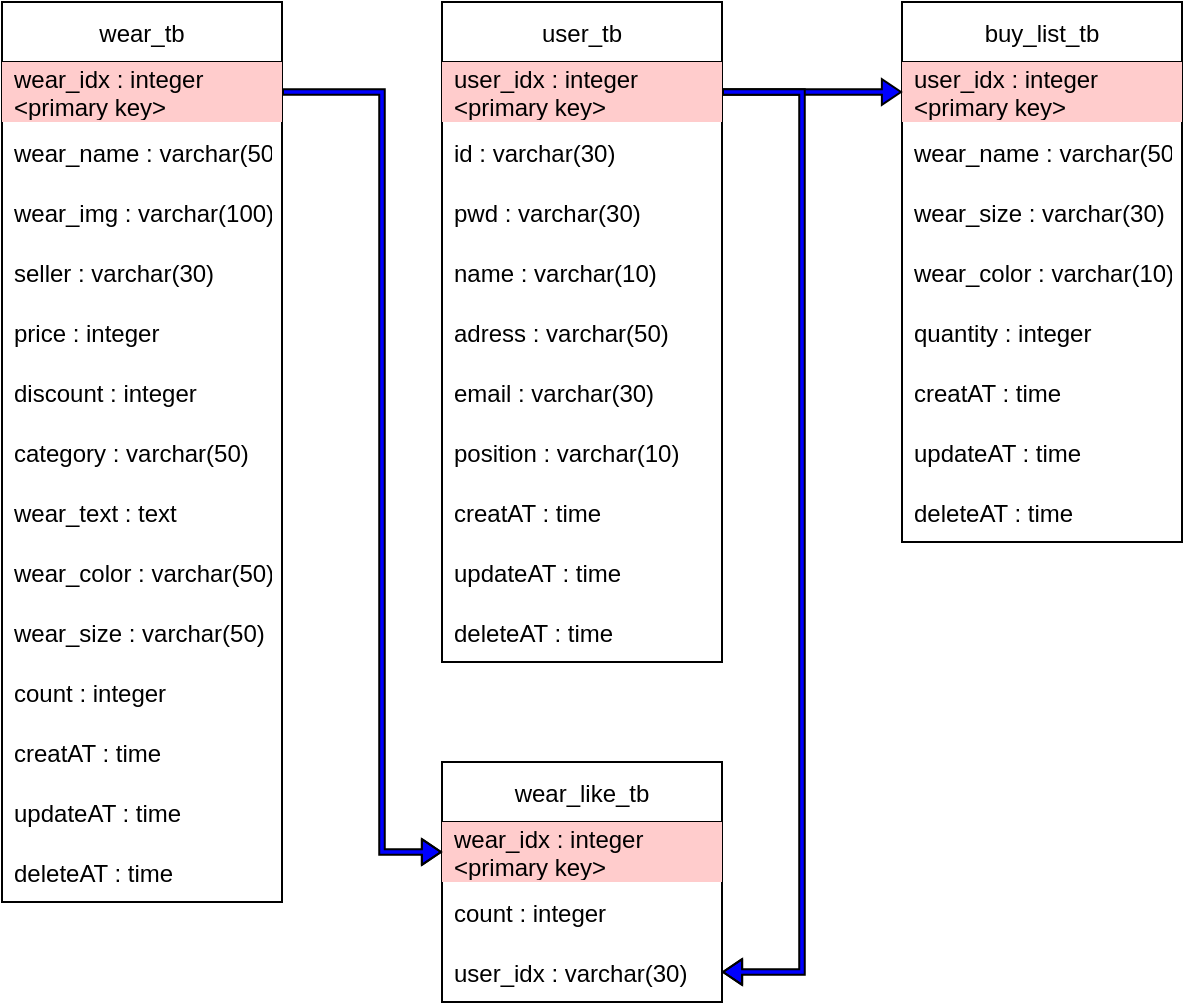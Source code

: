 <mxfile version="18.1.3" type="device"><diagram id="pSUuRADzl_2K9uuqqInU" name="Page-1"><mxGraphModel dx="654" dy="363" grid="1" gridSize="10" guides="1" tooltips="1" connect="1" arrows="1" fold="1" page="1" pageScale="1" pageWidth="291" pageHeight="413" math="0" shadow="0"><root><mxCell id="0"/><mxCell id="1" parent="0"/><mxCell id="9CZHTYcBFZPnpxs1B4qE-2" value="user_tb" style="swimlane;fontStyle=0;childLayout=stackLayout;horizontal=1;startSize=30;horizontalStack=0;resizeParent=1;resizeParentMax=0;resizeLast=0;collapsible=1;marginBottom=0;" vertex="1" parent="1"><mxGeometry x="60" y="100" width="140" height="330" as="geometry"/></mxCell><mxCell id="9CZHTYcBFZPnpxs1B4qE-3" value="user_idx : integer&#10;&lt;primary key&gt;" style="text;strokeColor=none;fillColor=#FFCCCC;align=left;verticalAlign=middle;spacingLeft=4;spacingRight=4;overflow=hidden;points=[[0,0.5],[1,0.5]];portConstraint=eastwest;rotatable=0;" vertex="1" parent="9CZHTYcBFZPnpxs1B4qE-2"><mxGeometry y="30" width="140" height="30" as="geometry"/></mxCell><mxCell id="9CZHTYcBFZPnpxs1B4qE-9" value="id : varchar(30)" style="text;strokeColor=none;fillColor=none;align=left;verticalAlign=middle;spacingLeft=4;spacingRight=4;overflow=hidden;points=[[0,0.5],[1,0.5]];portConstraint=eastwest;rotatable=0;" vertex="1" parent="9CZHTYcBFZPnpxs1B4qE-2"><mxGeometry y="60" width="140" height="30" as="geometry"/></mxCell><mxCell id="9CZHTYcBFZPnpxs1B4qE-4" value="pwd : varchar(30)" style="text;strokeColor=none;fillColor=none;align=left;verticalAlign=middle;spacingLeft=4;spacingRight=4;overflow=hidden;points=[[0,0.5],[1,0.5]];portConstraint=eastwest;rotatable=0;" vertex="1" parent="9CZHTYcBFZPnpxs1B4qE-2"><mxGeometry y="90" width="140" height="30" as="geometry"/></mxCell><mxCell id="9CZHTYcBFZPnpxs1B4qE-5" value="name : varchar(10)" style="text;strokeColor=none;fillColor=none;align=left;verticalAlign=middle;spacingLeft=4;spacingRight=4;overflow=hidden;points=[[0,0.5],[1,0.5]];portConstraint=eastwest;rotatable=0;" vertex="1" parent="9CZHTYcBFZPnpxs1B4qE-2"><mxGeometry y="120" width="140" height="30" as="geometry"/></mxCell><mxCell id="9CZHTYcBFZPnpxs1B4qE-6" value="adress : varchar(50)" style="text;strokeColor=none;fillColor=none;align=left;verticalAlign=middle;spacingLeft=4;spacingRight=4;overflow=hidden;points=[[0,0.5],[1,0.5]];portConstraint=eastwest;rotatable=0;" vertex="1" parent="9CZHTYcBFZPnpxs1B4qE-2"><mxGeometry y="150" width="140" height="30" as="geometry"/></mxCell><mxCell id="9CZHTYcBFZPnpxs1B4qE-7" value="email : varchar(30)" style="text;strokeColor=none;fillColor=none;align=left;verticalAlign=middle;spacingLeft=4;spacingRight=4;overflow=hidden;points=[[0,0.5],[1,0.5]];portConstraint=eastwest;rotatable=0;" vertex="1" parent="9CZHTYcBFZPnpxs1B4qE-2"><mxGeometry y="180" width="140" height="30" as="geometry"/></mxCell><mxCell id="9CZHTYcBFZPnpxs1B4qE-44" value="position : varchar(10)" style="text;strokeColor=none;fillColor=none;align=left;verticalAlign=middle;spacingLeft=4;spacingRight=4;overflow=hidden;points=[[0,0.5],[1,0.5]];portConstraint=eastwest;rotatable=0;" vertex="1" parent="9CZHTYcBFZPnpxs1B4qE-2"><mxGeometry y="210" width="140" height="30" as="geometry"/></mxCell><mxCell id="9CZHTYcBFZPnpxs1B4qE-8" value="creatAT : time" style="text;strokeColor=none;fillColor=none;align=left;verticalAlign=middle;spacingLeft=4;spacingRight=4;overflow=hidden;points=[[0,0.5],[1,0.5]];portConstraint=eastwest;rotatable=0;" vertex="1" parent="9CZHTYcBFZPnpxs1B4qE-2"><mxGeometry y="240" width="140" height="30" as="geometry"/></mxCell><mxCell id="9CZHTYcBFZPnpxs1B4qE-10" value="updateAT : time" style="text;strokeColor=none;fillColor=none;align=left;verticalAlign=middle;spacingLeft=4;spacingRight=4;overflow=hidden;points=[[0,0.5],[1,0.5]];portConstraint=eastwest;rotatable=0;" vertex="1" parent="9CZHTYcBFZPnpxs1B4qE-2"><mxGeometry y="270" width="140" height="30" as="geometry"/></mxCell><mxCell id="9CZHTYcBFZPnpxs1B4qE-11" value="deleteAT : time" style="text;strokeColor=none;fillColor=none;align=left;verticalAlign=middle;spacingLeft=4;spacingRight=4;overflow=hidden;points=[[0,0.5],[1,0.5]];portConstraint=eastwest;rotatable=0;" vertex="1" parent="9CZHTYcBFZPnpxs1B4qE-2"><mxGeometry y="300" width="140" height="30" as="geometry"/></mxCell><mxCell id="9CZHTYcBFZPnpxs1B4qE-12" value="buy_list_tb" style="swimlane;fontStyle=0;childLayout=stackLayout;horizontal=1;startSize=30;horizontalStack=0;resizeParent=1;resizeParentMax=0;resizeLast=0;collapsible=1;marginBottom=0;" vertex="1" parent="1"><mxGeometry x="290" y="100" width="140" height="270" as="geometry"/></mxCell><mxCell id="9CZHTYcBFZPnpxs1B4qE-13" value="user_idx : integer&#10;&lt;primary key&gt;" style="text;strokeColor=none;fillColor=#FFCCCC;align=left;verticalAlign=middle;spacingLeft=4;spacingRight=4;overflow=hidden;points=[[0,0.5],[1,0.5]];portConstraint=eastwest;rotatable=0;" vertex="1" parent="9CZHTYcBFZPnpxs1B4qE-12"><mxGeometry y="30" width="140" height="30" as="geometry"/></mxCell><mxCell id="9CZHTYcBFZPnpxs1B4qE-14" value="wear_name : varchar(50)" style="text;strokeColor=none;fillColor=none;align=left;verticalAlign=middle;spacingLeft=4;spacingRight=4;overflow=hidden;points=[[0,0.5],[1,0.5]];portConstraint=eastwest;rotatable=0;" vertex="1" parent="9CZHTYcBFZPnpxs1B4qE-12"><mxGeometry y="60" width="140" height="30" as="geometry"/></mxCell><mxCell id="9CZHTYcBFZPnpxs1B4qE-15" value="wear_size : varchar(30)" style="text;strokeColor=none;fillColor=none;align=left;verticalAlign=middle;spacingLeft=4;spacingRight=4;overflow=hidden;points=[[0,0.5],[1,0.5]];portConstraint=eastwest;rotatable=0;" vertex="1" parent="9CZHTYcBFZPnpxs1B4qE-12"><mxGeometry y="90" width="140" height="30" as="geometry"/></mxCell><mxCell id="9CZHTYcBFZPnpxs1B4qE-16" value="wear_color : varchar(10)" style="text;strokeColor=none;fillColor=none;align=left;verticalAlign=middle;spacingLeft=4;spacingRight=4;overflow=hidden;points=[[0,0.5],[1,0.5]];portConstraint=eastwest;rotatable=0;" vertex="1" parent="9CZHTYcBFZPnpxs1B4qE-12"><mxGeometry y="120" width="140" height="30" as="geometry"/></mxCell><mxCell id="9CZHTYcBFZPnpxs1B4qE-17" value="quantity : integer" style="text;strokeColor=none;fillColor=none;align=left;verticalAlign=middle;spacingLeft=4;spacingRight=4;overflow=hidden;points=[[0,0.5],[1,0.5]];portConstraint=eastwest;rotatable=0;" vertex="1" parent="9CZHTYcBFZPnpxs1B4qE-12"><mxGeometry y="150" width="140" height="30" as="geometry"/></mxCell><mxCell id="9CZHTYcBFZPnpxs1B4qE-19" value="creatAT : time" style="text;strokeColor=none;fillColor=none;align=left;verticalAlign=middle;spacingLeft=4;spacingRight=4;overflow=hidden;points=[[0,0.5],[1,0.5]];portConstraint=eastwest;rotatable=0;" vertex="1" parent="9CZHTYcBFZPnpxs1B4qE-12"><mxGeometry y="180" width="140" height="30" as="geometry"/></mxCell><mxCell id="9CZHTYcBFZPnpxs1B4qE-20" value="updateAT : time" style="text;strokeColor=none;fillColor=none;align=left;verticalAlign=middle;spacingLeft=4;spacingRight=4;overflow=hidden;points=[[0,0.5],[1,0.5]];portConstraint=eastwest;rotatable=0;" vertex="1" parent="9CZHTYcBFZPnpxs1B4qE-12"><mxGeometry y="210" width="140" height="30" as="geometry"/></mxCell><mxCell id="9CZHTYcBFZPnpxs1B4qE-21" value="deleteAT : time" style="text;strokeColor=none;fillColor=none;align=left;verticalAlign=middle;spacingLeft=4;spacingRight=4;overflow=hidden;points=[[0,0.5],[1,0.5]];portConstraint=eastwest;rotatable=0;" vertex="1" parent="9CZHTYcBFZPnpxs1B4qE-12"><mxGeometry y="240" width="140" height="30" as="geometry"/></mxCell><mxCell id="9CZHTYcBFZPnpxs1B4qE-24" value="" style="shape=flexArrow;endArrow=classic;html=1;rounded=0;exitX=1;exitY=0.5;exitDx=0;exitDy=0;entryX=0;entryY=0.5;entryDx=0;entryDy=0;width=2.759;endSize=2.855;endWidth=9.132;fillColor=#0000FF;" edge="1" parent="1" source="9CZHTYcBFZPnpxs1B4qE-3" target="9CZHTYcBFZPnpxs1B4qE-13"><mxGeometry width="50" height="50" relative="1" as="geometry"><mxPoint x="320" y="230" as="sourcePoint"/><mxPoint x="370" y="180" as="targetPoint"/></mxGeometry></mxCell><mxCell id="9CZHTYcBFZPnpxs1B4qE-26" value="wear_tb" style="swimlane;fontStyle=0;childLayout=stackLayout;horizontal=1;startSize=30;horizontalStack=0;resizeParent=1;resizeParentMax=0;resizeLast=0;collapsible=1;marginBottom=0;" vertex="1" parent="1"><mxGeometry x="-160" y="100" width="140" height="450" as="geometry"/></mxCell><mxCell id="9CZHTYcBFZPnpxs1B4qE-27" value="wear_idx : integer&#10;&lt;primary key&gt;" style="text;strokeColor=none;fillColor=#FFCCCC;align=left;verticalAlign=middle;spacingLeft=4;spacingRight=4;overflow=hidden;points=[[0,0.5],[1,0.5]];portConstraint=eastwest;rotatable=0;" vertex="1" parent="9CZHTYcBFZPnpxs1B4qE-26"><mxGeometry y="30" width="140" height="30" as="geometry"/></mxCell><mxCell id="9CZHTYcBFZPnpxs1B4qE-28" value="wear_name : varchar(50)" style="text;strokeColor=none;fillColor=none;align=left;verticalAlign=middle;spacingLeft=4;spacingRight=4;overflow=hidden;points=[[0,0.5],[1,0.5]];portConstraint=eastwest;rotatable=0;" vertex="1" parent="9CZHTYcBFZPnpxs1B4qE-26"><mxGeometry y="60" width="140" height="30" as="geometry"/></mxCell><mxCell id="9CZHTYcBFZPnpxs1B4qE-29" value="wear_img : varchar(100)" style="text;strokeColor=none;fillColor=none;align=left;verticalAlign=middle;spacingLeft=4;spacingRight=4;overflow=hidden;points=[[0,0.5],[1,0.5]];portConstraint=eastwest;rotatable=0;" vertex="1" parent="9CZHTYcBFZPnpxs1B4qE-26"><mxGeometry y="90" width="140" height="30" as="geometry"/></mxCell><mxCell id="9CZHTYcBFZPnpxs1B4qE-31" value="seller : varchar(30)" style="text;strokeColor=none;fillColor=none;align=left;verticalAlign=middle;spacingLeft=4;spacingRight=4;overflow=hidden;points=[[0,0.5],[1,0.5]];portConstraint=eastwest;rotatable=0;" vertex="1" parent="9CZHTYcBFZPnpxs1B4qE-26"><mxGeometry y="120" width="140" height="30" as="geometry"/></mxCell><mxCell id="9CZHTYcBFZPnpxs1B4qE-32" value="price : integer" style="text;strokeColor=none;fillColor=none;align=left;verticalAlign=middle;spacingLeft=4;spacingRight=4;overflow=hidden;points=[[0,0.5],[1,0.5]];portConstraint=eastwest;rotatable=0;" vertex="1" parent="9CZHTYcBFZPnpxs1B4qE-26"><mxGeometry y="150" width="140" height="30" as="geometry"/></mxCell><mxCell id="9CZHTYcBFZPnpxs1B4qE-36" value="discount : integer" style="text;strokeColor=none;fillColor=none;align=left;verticalAlign=middle;spacingLeft=4;spacingRight=4;overflow=hidden;points=[[0,0.5],[1,0.5]];portConstraint=eastwest;rotatable=0;" vertex="1" parent="9CZHTYcBFZPnpxs1B4qE-26"><mxGeometry y="180" width="140" height="30" as="geometry"/></mxCell><mxCell id="9CZHTYcBFZPnpxs1B4qE-41" value="category : varchar(50)" style="text;strokeColor=none;fillColor=none;align=left;verticalAlign=middle;spacingLeft=4;spacingRight=4;overflow=hidden;points=[[0,0.5],[1,0.5]];portConstraint=eastwest;rotatable=0;" vertex="1" parent="9CZHTYcBFZPnpxs1B4qE-26"><mxGeometry y="210" width="140" height="30" as="geometry"/></mxCell><mxCell id="9CZHTYcBFZPnpxs1B4qE-37" value="wear_text : text" style="text;strokeColor=none;fillColor=none;align=left;verticalAlign=middle;spacingLeft=4;spacingRight=4;overflow=hidden;points=[[0,0.5],[1,0.5]];portConstraint=eastwest;rotatable=0;" vertex="1" parent="9CZHTYcBFZPnpxs1B4qE-26"><mxGeometry y="240" width="140" height="30" as="geometry"/></mxCell><mxCell id="9CZHTYcBFZPnpxs1B4qE-38" value="wear_color : varchar(50)" style="text;strokeColor=none;fillColor=none;align=left;verticalAlign=middle;spacingLeft=4;spacingRight=4;overflow=hidden;points=[[0,0.5],[1,0.5]];portConstraint=eastwest;rotatable=0;" vertex="1" parent="9CZHTYcBFZPnpxs1B4qE-26"><mxGeometry y="270" width="140" height="30" as="geometry"/></mxCell><mxCell id="9CZHTYcBFZPnpxs1B4qE-39" value="wear_size : varchar(50)" style="text;strokeColor=none;fillColor=none;align=left;verticalAlign=middle;spacingLeft=4;spacingRight=4;overflow=hidden;points=[[0,0.5],[1,0.5]];portConstraint=eastwest;rotatable=0;" vertex="1" parent="9CZHTYcBFZPnpxs1B4qE-26"><mxGeometry y="300" width="140" height="30" as="geometry"/></mxCell><mxCell id="9CZHTYcBFZPnpxs1B4qE-45" value="count : integer" style="text;strokeColor=none;fillColor=none;align=left;verticalAlign=middle;spacingLeft=4;spacingRight=4;overflow=hidden;points=[[0,0.5],[1,0.5]];portConstraint=eastwest;rotatable=0;" vertex="1" parent="9CZHTYcBFZPnpxs1B4qE-26"><mxGeometry y="330" width="140" height="30" as="geometry"/></mxCell><mxCell id="9CZHTYcBFZPnpxs1B4qE-33" value="creatAT : time" style="text;strokeColor=none;fillColor=none;align=left;verticalAlign=middle;spacingLeft=4;spacingRight=4;overflow=hidden;points=[[0,0.5],[1,0.5]];portConstraint=eastwest;rotatable=0;" vertex="1" parent="9CZHTYcBFZPnpxs1B4qE-26"><mxGeometry y="360" width="140" height="30" as="geometry"/></mxCell><mxCell id="9CZHTYcBFZPnpxs1B4qE-34" value="updateAT : time" style="text;strokeColor=none;fillColor=none;align=left;verticalAlign=middle;spacingLeft=4;spacingRight=4;overflow=hidden;points=[[0,0.5],[1,0.5]];portConstraint=eastwest;rotatable=0;" vertex="1" parent="9CZHTYcBFZPnpxs1B4qE-26"><mxGeometry y="390" width="140" height="30" as="geometry"/></mxCell><mxCell id="9CZHTYcBFZPnpxs1B4qE-35" value="deleteAT : time" style="text;strokeColor=none;fillColor=none;align=left;verticalAlign=middle;spacingLeft=4;spacingRight=4;overflow=hidden;points=[[0,0.5],[1,0.5]];portConstraint=eastwest;rotatable=0;" vertex="1" parent="9CZHTYcBFZPnpxs1B4qE-26"><mxGeometry y="420" width="140" height="30" as="geometry"/></mxCell><mxCell id="9CZHTYcBFZPnpxs1B4qE-46" value="wear_like_tb" style="swimlane;fontStyle=0;childLayout=stackLayout;horizontal=1;startSize=30;horizontalStack=0;resizeParent=1;resizeParentMax=0;resizeLast=0;collapsible=1;marginBottom=0;" vertex="1" parent="1"><mxGeometry x="60" y="480" width="140" height="120" as="geometry"/></mxCell><mxCell id="9CZHTYcBFZPnpxs1B4qE-47" value="wear_idx : integer&#10;&lt;primary key&gt;" style="text;strokeColor=none;fillColor=#FFCCCC;align=left;verticalAlign=middle;spacingLeft=4;spacingRight=4;overflow=hidden;points=[[0,0.5],[1,0.5]];portConstraint=eastwest;rotatable=0;" vertex="1" parent="9CZHTYcBFZPnpxs1B4qE-46"><mxGeometry y="30" width="140" height="30" as="geometry"/></mxCell><mxCell id="9CZHTYcBFZPnpxs1B4qE-48" value="count : integer" style="text;strokeColor=none;fillColor=none;align=left;verticalAlign=middle;spacingLeft=4;spacingRight=4;overflow=hidden;points=[[0,0.5],[1,0.5]];portConstraint=eastwest;rotatable=0;" vertex="1" parent="9CZHTYcBFZPnpxs1B4qE-46"><mxGeometry y="60" width="140" height="30" as="geometry"/></mxCell><mxCell id="9CZHTYcBFZPnpxs1B4qE-49" value="user_idx : varchar(30)" style="text;strokeColor=none;fillColor=none;align=left;verticalAlign=middle;spacingLeft=4;spacingRight=4;overflow=hidden;points=[[0,0.5],[1,0.5]];portConstraint=eastwest;rotatable=0;" vertex="1" parent="9CZHTYcBFZPnpxs1B4qE-46"><mxGeometry y="90" width="140" height="30" as="geometry"/></mxCell><mxCell id="9CZHTYcBFZPnpxs1B4qE-57" value="" style="shape=flexArrow;endArrow=classic;html=1;rounded=0;exitX=1;exitY=0.5;exitDx=0;exitDy=0;entryX=0;entryY=0.5;entryDx=0;entryDy=0;width=2.759;endSize=2.855;endWidth=9.132;fillColor=#0000FF;" edge="1" parent="1" source="9CZHTYcBFZPnpxs1B4qE-27" target="9CZHTYcBFZPnpxs1B4qE-47"><mxGeometry width="50" height="50" relative="1" as="geometry"><mxPoint y="340" as="sourcePoint"/><mxPoint x="90" y="340" as="targetPoint"/><Array as="points"><mxPoint x="30" y="145"/><mxPoint x="30" y="525"/></Array></mxGeometry></mxCell><mxCell id="9CZHTYcBFZPnpxs1B4qE-58" value="" style="shape=flexArrow;endArrow=classic;html=1;rounded=0;exitX=1;exitY=0.5;exitDx=0;exitDy=0;entryX=1;entryY=0.5;entryDx=0;entryDy=0;width=2.759;endSize=2.855;endWidth=9.132;fillColor=#0000FF;" edge="1" parent="1" source="9CZHTYcBFZPnpxs1B4qE-3" target="9CZHTYcBFZPnpxs1B4qE-49"><mxGeometry width="50" height="50" relative="1" as="geometry"><mxPoint x="210" y="155" as="sourcePoint"/><mxPoint x="300" y="155" as="targetPoint"/><Array as="points"><mxPoint x="240" y="145"/><mxPoint x="240" y="585"/></Array></mxGeometry></mxCell></root></mxGraphModel></diagram></mxfile>